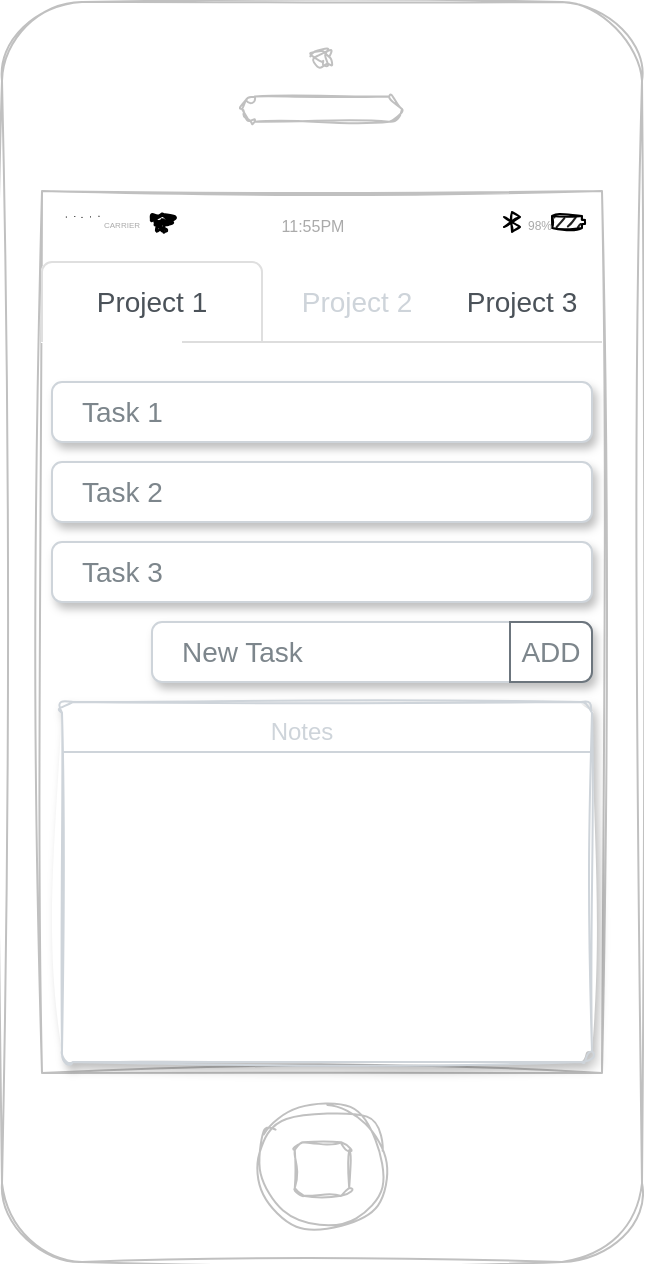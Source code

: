 <mxfile version="24.4.8" type="device">
  <diagram name="Page-1" id="RmkDtzO-P9u4pH9Zoi80">
    <mxGraphModel dx="1103" dy="698" grid="1" gridSize="10" guides="1" tooltips="1" connect="1" arrows="1" fold="1" page="1" pageScale="1" pageWidth="850" pageHeight="1100" math="0" shadow="0">
      <root>
        <mxCell id="0" />
        <mxCell id="1" parent="0" />
        <mxCell id="ofioqj1zbfUI_7OvEBg6-149" value="" style="group" vertex="1" connectable="0" parent="1">
          <mxGeometry width="320" height="630" as="geometry" />
        </mxCell>
        <mxCell id="ofioqj1zbfUI_7OvEBg6-66" value="" style="html=1;verticalLabelPosition=bottom;labelBackgroundColor=#ffffff;verticalAlign=top;shadow=0;dashed=0;strokeWidth=1;shape=mxgraph.ios7.misc.iphone;strokeColor=#c0c0c0;sketch=1;curveFitting=1;jiggle=2;" vertex="1" parent="ofioqj1zbfUI_7OvEBg6-149">
          <mxGeometry width="320" height="630" as="geometry" />
        </mxCell>
        <mxCell id="ofioqj1zbfUI_7OvEBg6-67" value="" style="html=1;strokeWidth=1;shadow=0;dashed=0;shape=mxgraph.ios7ui.appBar;fillColor=#ffffff;gradientColor=none;hachureGap=4;pointerEvents=0;movable=1;resizable=1;rotatable=1;deletable=1;editable=1;locked=0;connectable=1;sketch=1;curveFitting=1;jiggle=2;" vertex="1" parent="ofioqj1zbfUI_7OvEBg6-149">
          <mxGeometry x="25" y="100" width="270" height="20" as="geometry" />
        </mxCell>
        <mxCell id="ofioqj1zbfUI_7OvEBg6-68" value="CARRIER" style="shape=rect;sketch=0;align=left;fontSize=8;spacingLeft=24;fontSize=4;fontColor=#aaaaaa;strokeColor=none;fillColor=none;spacingTop=4;hachureGap=4;pointerEvents=0;html=1;" vertex="1" parent="ofioqj1zbfUI_7OvEBg6-67">
          <mxGeometry y="0.5" width="50" height="13" relative="1" as="geometry">
            <mxPoint y="-6.5" as="offset" />
          </mxGeometry>
        </mxCell>
        <mxCell id="ofioqj1zbfUI_7OvEBg6-69" value="11:55PM" style="shape=rect;sketch=0;fontSize=8;fontColor=#aaaaaa;strokeColor=none;fillColor=none;spacingTop=4;hachureGap=4;pointerEvents=0;html=1;" vertex="1" parent="ofioqj1zbfUI_7OvEBg6-67">
          <mxGeometry x="0.5" y="0.5" width="50" height="13" relative="1" as="geometry">
            <mxPoint x="-30" y="-6.5" as="offset" />
          </mxGeometry>
        </mxCell>
        <mxCell id="ofioqj1zbfUI_7OvEBg6-70" value="98%" style="shape=rect;align=right;fontSize=8;spacingRight=19;fontSize=6;fontColor=#aaaaaa;strokeColor=none;fillColor=none;spacingTop=4;sketch=0;hachureGap=4;pointerEvents=0;html=1;" vertex="1" parent="ofioqj1zbfUI_7OvEBg6-67">
          <mxGeometry x="1" y="0.5" width="45" height="13" relative="1" as="geometry">
            <mxPoint x="-45" y="-6.5" as="offset" />
          </mxGeometry>
        </mxCell>
        <mxCell id="ofioqj1zbfUI_7OvEBg6-134" value="Project 1" style="html=1;shadow=0;dashed=0;shape=mxgraph.bootstrap.tabTop;strokeColor=#DFDFDF;fillColor=#ffffff;rSize=5;perimeter=none;whiteSpace=wrap;resizeWidth=1;align=center;spacing=20;fontSize=14;fontColor=#4B5259;" vertex="1" parent="ofioqj1zbfUI_7OvEBg6-149">
          <mxGeometry x="20" y="130" width="110" height="40" as="geometry" />
        </mxCell>
        <mxCell id="ofioqj1zbfUI_7OvEBg6-135" value="Project 2" style="strokeColor=none;fillColor=none;rSize=5;perimeter=none;whiteSpace=wrap;resizeWidth=1;align=center;spacing=20;fontSize=14;fontColor=#CED4DA;" vertex="1" parent="ofioqj1zbfUI_7OvEBg6-149">
          <mxGeometry x="130" y="130" width="95" height="40" as="geometry" />
        </mxCell>
        <mxCell id="ofioqj1zbfUI_7OvEBg6-137" value="Project 3" style="strokeColor=none;fillColor=none;rSize=5;perimeter=none;whiteSpace=wrap;resizeWidth=1;align=center;spacing=20;fontSize=14;fontColor=#CED4DA;fontColor=#4B5259;textShadow=0;" vertex="1" parent="ofioqj1zbfUI_7OvEBg6-149">
          <mxGeometry x="210" y="130" width="100" height="40" as="geometry" />
        </mxCell>
        <mxCell id="ofioqj1zbfUI_7OvEBg6-138" value="" style="shape=line;strokeColor=#dddddd;" vertex="1" parent="ofioqj1zbfUI_7OvEBg6-149">
          <mxGeometry x="90" y="165" width="210" height="10" as="geometry" />
        </mxCell>
        <mxCell id="ofioqj1zbfUI_7OvEBg6-139" value="Task 1" style="html=1;shadow=1;dashed=0;shape=mxgraph.bootstrap.rrect;rSize=5;strokeColor=#CED4DA;html=1;whiteSpace=wrap;fillColor=#FFFFFF;fontColor=#7D868C;align=left;spacingLeft=0;spacing=15;fontSize=14;" vertex="1" parent="ofioqj1zbfUI_7OvEBg6-149">
          <mxGeometry x="25" y="190" width="270" height="30" as="geometry" />
        </mxCell>
        <mxCell id="ofioqj1zbfUI_7OvEBg6-141" value="Task 2" style="html=1;shadow=1;dashed=0;shape=mxgraph.bootstrap.rrect;rSize=5;strokeColor=#CED4DA;html=1;whiteSpace=wrap;fillColor=#FFFFFF;fontColor=#7D868C;align=left;spacingLeft=0;spacing=15;fontSize=14;" vertex="1" parent="ofioqj1zbfUI_7OvEBg6-149">
          <mxGeometry x="25" y="230" width="270" height="30" as="geometry" />
        </mxCell>
        <mxCell id="ofioqj1zbfUI_7OvEBg6-142" value="Task 3" style="html=1;shadow=1;dashed=0;shape=mxgraph.bootstrap.rrect;rSize=5;strokeColor=#CED4DA;html=1;whiteSpace=wrap;fillColor=#FFFFFF;fontColor=#7D868C;align=left;spacingLeft=0;spacing=15;fontSize=14;" vertex="1" parent="ofioqj1zbfUI_7OvEBg6-149">
          <mxGeometry x="25" y="270" width="270" height="30" as="geometry" />
        </mxCell>
        <mxCell id="ofioqj1zbfUI_7OvEBg6-144" value="New Task" style="html=1;shadow=1;dashed=0;shape=mxgraph.bootstrap.rrect;rSize=5;strokeColor=#CED4DA;html=1;whiteSpace=wrap;fillColor=#FFFFFF;fontColor=#7D868C;align=left;spacingLeft=0;spacing=15;fontSize=14;" vertex="1" parent="ofioqj1zbfUI_7OvEBg6-149">
          <mxGeometry x="75" y="310" width="220" height="30" as="geometry" />
        </mxCell>
        <mxCell id="ofioqj1zbfUI_7OvEBg6-145" value="ADD" style="html=1;shadow=0;dashed=0;shape=mxgraph.bootstrap.rightButton;strokeColor=#6C757D;gradientColor=inherit;fontColor=inherit;fillColor=inherit;rSize=5;perimeter=none;whiteSpace=wrap;resizeHeight=1;fontSize=14;" vertex="1" parent="ofioqj1zbfUI_7OvEBg6-144">
          <mxGeometry x="1" width="41" height="30" relative="1" as="geometry">
            <mxPoint x="-41" as="offset" />
          </mxGeometry>
        </mxCell>
        <mxCell id="ofioqj1zbfUI_7OvEBg6-146" value="" style="rounded=1;whiteSpace=wrap;html=1;arcSize=3;strokeColor=#CED4DA;sketch=1;curveFitting=1;jiggle=2;shadow=1;" vertex="1" parent="ofioqj1zbfUI_7OvEBg6-149">
          <mxGeometry x="30" y="350" width="265" height="180" as="geometry" />
        </mxCell>
        <mxCell id="ofioqj1zbfUI_7OvEBg6-147" value="" style="line;strokeWidth=1;html=1;strokeColor=#CED4DA;" vertex="1" parent="ofioqj1zbfUI_7OvEBg6-149">
          <mxGeometry x="30" y="370" width="265" height="10" as="geometry" />
        </mxCell>
        <mxCell id="ofioqj1zbfUI_7OvEBg6-148" value="&lt;font color=&quot;#ced4da&quot;&gt;Notes&lt;/font&gt;" style="text;html=1;align=center;verticalAlign=middle;whiteSpace=wrap;rounded=0;" vertex="1" parent="ofioqj1zbfUI_7OvEBg6-149">
          <mxGeometry x="120" y="350" width="60" height="30" as="geometry" />
        </mxCell>
      </root>
    </mxGraphModel>
  </diagram>
</mxfile>
